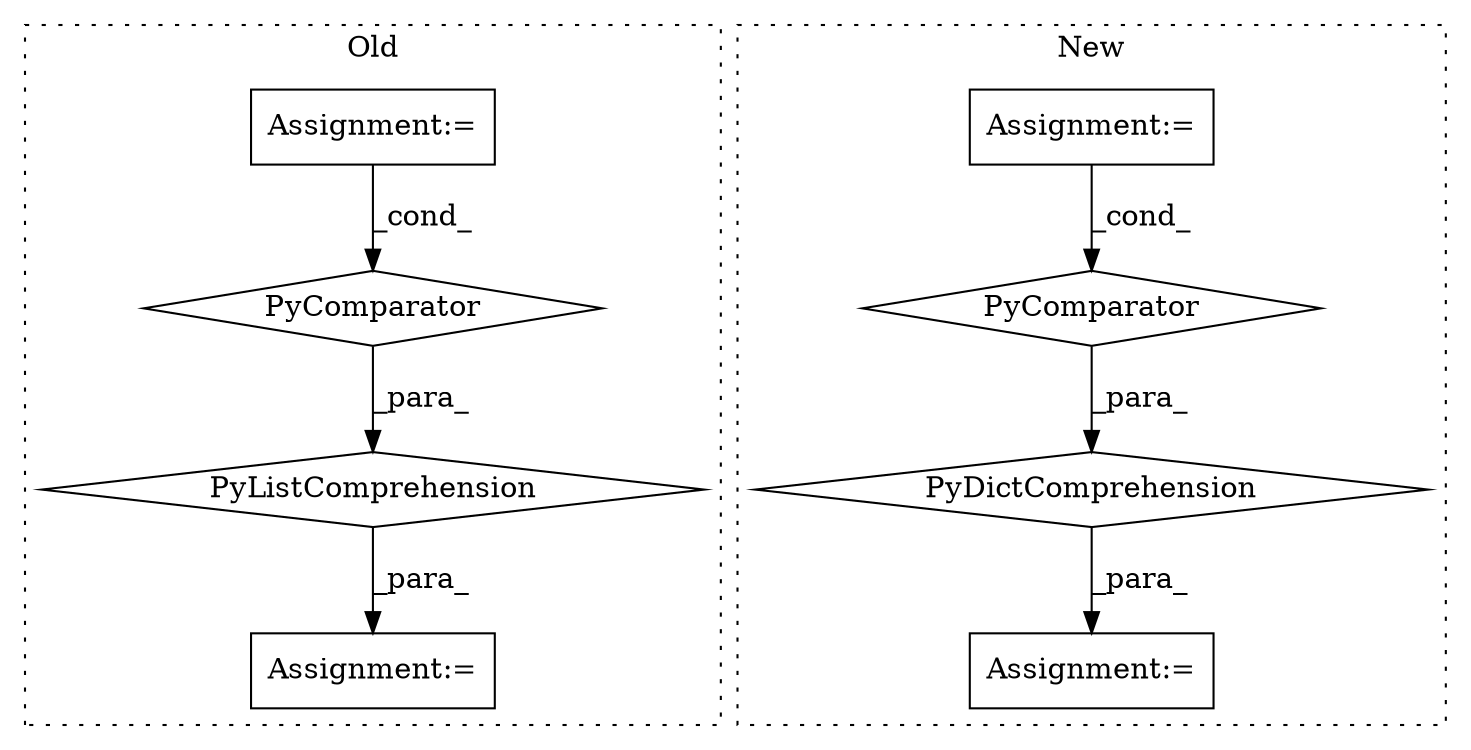 digraph G {
subgraph cluster0 {
1 [label="PyListComprehension" a="109" s="8135" l="158" shape="diamond"];
3 [label="PyComparator" a="113" s="8206" l="79" shape="diamond"];
7 [label="Assignment:=" a="7" s="8206" l="79" shape="box"];
8 [label="Assignment:=" a="7" s="8123" l="12" shape="box"];
label = "Old";
style="dotted";
}
subgraph cluster1 {
2 [label="PyDictComprehension" a="110" s="8779" l="172" shape="diamond"];
4 [label="PyComparator" a="113" s="8888" l="55" shape="diamond"];
5 [label="Assignment:=" a="7" s="8888" l="55" shape="box"];
6 [label="Assignment:=" a="7" s="8767" l="12" shape="box"];
label = "New";
style="dotted";
}
1 -> 8 [label="_para_"];
2 -> 6 [label="_para_"];
3 -> 1 [label="_para_"];
4 -> 2 [label="_para_"];
5 -> 4 [label="_cond_"];
7 -> 3 [label="_cond_"];
}